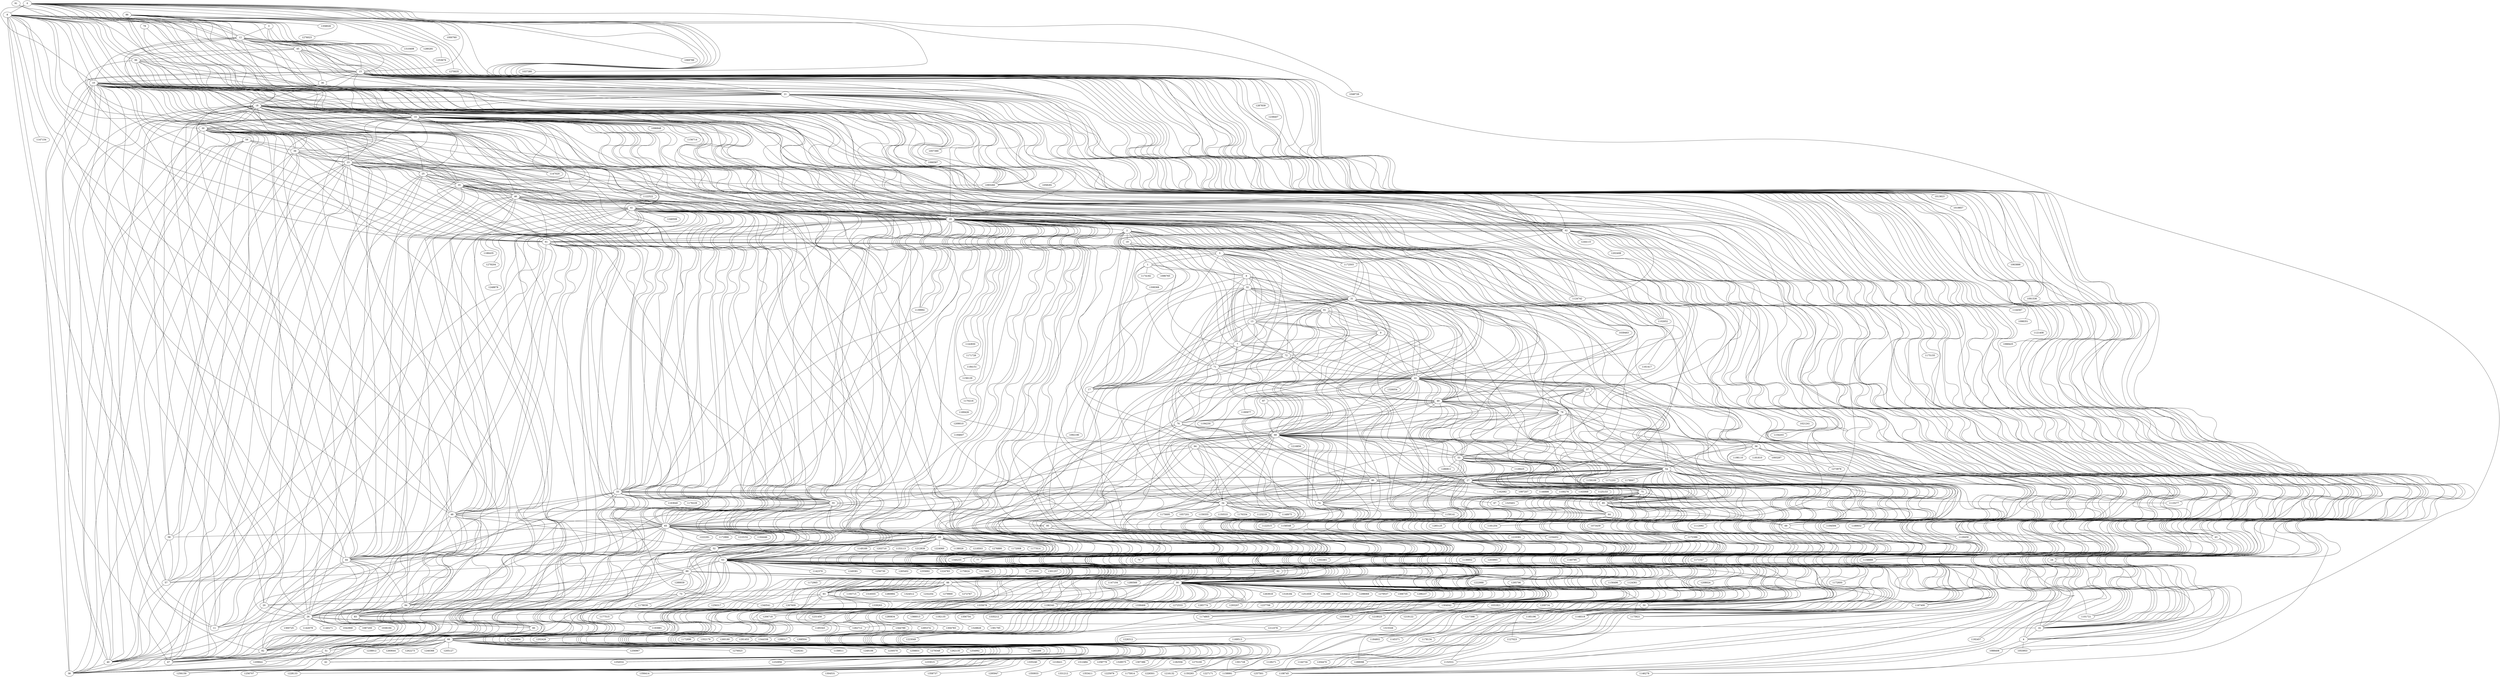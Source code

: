 graph G {
0 -- 1000760 [weight=0.15201926792206927, s=External];
0 [id=43022];
1 [id=59576];
1000760 [id=760, c=1];
0 -- 1069789 [weight=0.15266972606687593, s=External];
2 [id=65282];
3 [id=65334];
1069789 [id=69789, c=3];
0 -- 1124742 [weight=0.1554300442493876, s=External];
4 [id=67928];
5 [id=68858];
1124742 [id=124742, c=3];
0 -- 1057390 [weight=0.158000238041867, s=External];
6 [id=72809];
7 [id=75448];
1057390 [id=57390, c=3];
0 -- 1037380 [weight=0.15810034901207845, s=External];
8 [id=84838];
9 [id=86167];
1037380 [id=37380, c=1];
0 -- 1048726 [weight=0.15977463437551465, s=External];
10 [id=89409];
11 [id=102148];
1048726 [id=48726, c=2];
0 -- 1019857 [weight=0.16540913246246153, s=External];
12 [id=107190];
13 [id=108341];
1019857 [id=19857, c=3];
0 -- 1088408 [weight=0.16606690590644643, s=External];
14 [id=123123];
15 [id=123607];
1088408 [id=88408, c=3];
0 -- 1063888 [weight=0.166819305116543, s=External];
16 [id=123609];
17 [id=124833];
1063888 [id=63888, c=2];
0 -- 8 [weight=0.16934106556493028, s=Hidden];
18 [id=125548];
0 -- 1053953 [weight=0.17086712156335596, s=External];
19 [id=127920];
20 [id=129971];
1053953 [id=53953, c=3];
0 -- 1093260 [weight=0.17276247232943437, s=External];
21 [id=131111];
22 [id=131904];
1093260 [id=93260, c=3];
0 -- 1066587 [weight=0.17304319710046165, s=External];
23 [id=137423];
24 [id=140163];
1066587 [id=66587, c=3];
0 -- 1091536 [weight=0.17691878435991748, s=External];
25 [id=141653];
26 [id=141829];
1091536 [id=91536, c=3];
0 -- 1058281 [weight=0.1910241807645015, s=External];
27 [id=144797];
28 [id=146144];
1058281 [id=58281, c=3];
1 -- 1308368 [weight=0.07562674538804477, s=External];
29 [id=151347];
30 [id=152899];
1308368 [id=308368, c=3];
1 -- 6 [weight=0.08931861445998157, s=Hidden];
31 [id=156372];
1 -- 2 [weight=0.09530083164384187, s=Hidden];
32 [id=158130];
1 -- 1174182 [weight=0.10164974559646191, s=External];
33 [id=159868];
34 [id=160432];
1174182 [id=174182, c=3];
1 -- 1096765 [weight=0.1125017070925699, s=External];
35 [id=162388];
36 [id=163047];
1096765 [id=96765, c=3];
2 -- 72 [weight=0.15211294755979926, s=Hidden];
37 [id=168549];
2 -- 22 [weight=0.15708577291461925, s=Hidden];
38 [id=169274];
2 -- 19 [weight=0.16070621247527822, s=Hidden];
39 [id=169275];
2 -- 71 [weight=0.23186209652377238, s=Hidden];
40 [id=172969];
3 -- 12 [weight=0.14555958033066238, s=Hidden];
41 [id=173776];
4 -- 1053953 [weight=0.1816009951796263, s=External];
42 [id=174400];
4 -- 1088408 [weight=0.18412434865289834, s=External];
43 [id=174852];
5 -- 31 [weight=0.1088441422193775, s=Hidden];
44 [id=180543];
5 -- 22 [weight=0.12402082952518792, s=Hidden];
45 [id=184145];
5 -- 9 [weight=0.12711521595312592, s=Hidden];
46 [id=185378];
5 -- 13 [weight=0.1355702754892817, s=Hidden];
47 [id=185380];
6 -- 32 [weight=0.16200014909209765, s=Hidden];
48 [id=185381];
7 -- 31 [weight=0.10913353482898423, s=Hidden];
49 [id=186695];
7 -- 72 [weight=0.17645211219147078, s=Hidden];
50 [id=187590];
8 -- 82 [weight=0.06340090832845982, s=Hidden];
51 [id=199907];
8 -- 84 [weight=0.06396222759140116, s=Hidden];
52 [id=202884];
8 -- 55 [weight=0.06491841641010884, s=Hidden];
53 [id=204493];
8 -- 47 [weight=0.06743807759311927, s=Hidden];
54 [id=204605];
8 -- 1147154 [weight=0.06768618091691636, s=External];
55 [id=204728];
56 [id=205226];
1147154 [id=147154, c=2];
8 -- 48 [weight=0.0716614147917536, s=Hidden];
57 [id=212580];
8 -- 46 [weight=0.07320560382354506, s=Hidden];
58 [id=212581];
8 -- 18 [weight=0.07372322340990593, s=Hidden];
59 [id=214747];
8 -- 4 [weight=0.07591808040565436, s=Hidden];
60 [id=214879];
8 -- 83 [weight=0.07651153785490244, s=Hidden];
61 [id=215436];
8 -- 3 [weight=0.0786648575053415, s=Hidden];
62 [id=215437];
8 -- 29 [weight=0.08357171046520549, s=Hidden];
63 [id=220367];
8 -- 10 [weight=0.08592638394289771, s=Hidden];
64 [id=220368];
8 -- 14 [weight=0.08907628548577387, s=Hidden];
65 [id=224483];
8 -- 65 [weight=0.09352400964532129, s=Hidden];
66 [id=225449];
8 -- 35 [weight=0.09893688441564993, s=Hidden];
67 [id=226085];
8 -- 96 [weight=0.13079392550341906, s=Hidden];
68 [id=226089];
10 -- 1139992 [weight=0.08867977902604035, s=External];
69 [id=226616];
70 [id=230528];
1139992 [id=139992, c=3];
10 -- 1158889 [weight=0.0970267726484786, s=External];
71 [id=232981];
72 [id=235427];
1158889 [id=158889, c=3];
10 -- 52 [weight=0.09950005717397616, s=Hidden];
73 [id=235839];
10 -- 1129459 [weight=0.10612452373407087, s=External];
74 [id=235982];
75 [id=236250];
1129459 [id=129459, c=3];
10 -- 21 [weight=0.11354411085870161, s=Hidden];
76 [id=238181];
10 -- 16 [weight=0.11375041563927446, s=Hidden];
77 [id=238277];
10 -- 39 [weight=0.11467978978293228, s=Hidden];
78 [id=245876];
10 -- 40 [weight=0.11742159089799639, s=Hidden];
79 [id=247578];
10 -- 63 [weight=0.11863252069789434, s=Hidden];
80 [id=252883];
10 -- 1101721 [weight=0.1213598798939396, s=External];
81 [id=254399];
82 [id=265752];
1101721 [id=101721, c=3];
10 -- 33 [weight=0.12609299744293923, s=Hidden];
83 [id=265754];
10 -- 1124742 [weight=0.12638147815059939, s=External];
84 [id=265755];
10 -- 65 [weight=0.13019216139676426, s=Hidden];
85 [id=267246];
10 -- 47 [weight=0.13435440247473726, s=Hidden];
86 [id=283161];
10 -- 1102652 [weight=0.13608771384603302, s=External];
87 [id=283642];
88 [id=285110];
1102652 [id=102652, c=3];
10 -- 1093260 [weight=0.13621532946413795, s=External];
89 [id=297673];
10 -- 46 [weight=0.1373523697956716, s=Hidden];
90 [id=307305];
10 -- 30 [weight=0.14112509853290517, s=Hidden];
91 [id=314971];
10 -- 38 [weight=0.14794389222259244, s=Hidden];
92 [id=320855];
10 -- 44 [weight=0.15040499731555235, s=Hidden];
93 [id=320858];
10 -- 48 [weight=0.15061746782941773, s=Hidden];
94 [id=320859];
12 -- 1066587 [weight=0.08869107547795997, s=External];
95 [id=343844];
12 -- 1013823 [weight=0.09197875086218885, s=External];
96 [id=350079];
3 -- 0 [weight=0.187146844224363];
1013823 [id=13823, c=1];
4 -- 0 [weight=0.298020341949339];
12 -- 18 [weight=0.09305323664731292, s=Hidden];
10 -- 0 [weight=0.151937553828408];
12 -- 1091536 [weight=0.09398756821511654, s=External];
12 -- 0 [weight=0.217908676707747];
12 -- 1058281 [weight=0.0950068052671789, s=External];
15 -- 0 [weight=0.22087952634264];
12 -- 1057390 [weight=0.1003666697219772, s=External];
16 -- 0 [weight=0.186032705704819];
12 -- 1093260 [weight=0.1086974184396924, s=External];
4 -- 3 [weight=0.181553482459163];
12 -- 45 [weight=0.11484769403256004, s=Hidden];
15 -- 3 [weight=0.104692918217373];
12 -- 21 [weight=0.12340313462520401, s=Hidden];
15 -- 4 [weight=0.19538529975229];
12 -- 43 [weight=0.1249110573503396, s=Hidden];
16 -- 4 [weight=0.203601868223734];
12 -- 24 [weight=0.14625654498271462, s=Hidden];
11 -- 10 [weight=0.116222418534995];
12 -- 4 [weight=0.17654024877086602, s=Hidden];
12 -- 10 [weight=0.121990554543206];
14 -- 1139992 [weight=0.09364068169023147, s=External];
14 -- 10 [weight=0.426910844627047];
14 -- 16 [weight=0.09408954685084028, s=Hidden];
15 -- 10 [weight=0.128559202407701];
14 -- 52 [weight=0.09586256968785008, s=Hidden];
18 -- 10 [weight=0.196984698029755];
14 -- 40 [weight=0.10142581587090607, s=Hidden];
20 -- 10 [weight=0.085121920447896];
14 -- 11 [weight=0.1014648249769063, s=Hidden];
23 -- 10 [weight=0.159437308233576];
14 -- 39 [weight=0.10293029964070767, s=Hidden];
25 -- 10 [weight=0.147588755019645];
14 -- 46 [weight=0.10734980176483283, s=Hidden];
26 -- 10 [weight=0.110753870022453];
14 -- 47 [weight=0.10743833391491467, s=Hidden];
27 -- 10 [weight=0.172430991077579];
14 -- 1156714 [weight=0.10878867663660338, s=External];
29 -- 10 [weight=0.18997946845865];
1156714 [id=156714, c=3];
35 -- 10 [weight=0.454602441490024];
14 -- 1158889 [weight=0.10981431435986747, s=External];
42 -- 10 [weight=0.232735589728876];
14 -- 48 [weight=0.11729991157257066, s=Hidden];
55 -- 10 [weight=0.325586149432802];
14 -- 21 [weight=0.12087887550957464, s=Hidden];
12 -- 8 [weight=0.122021468854439];
14 -- 1129459 [weight=0.12729091116705435, s=External];
14 -- 12 [weight=0.0883407335720859];
14 -- 1146278 [weight=0.1331123331969598, s=External];
15 -- 12 [weight=0.220028129926816];
1146278 [id=146278, c=2];
16 -- 12 [weight=0.224450773555631];
14 -- 38 [weight=0.13497388091258675, s=Hidden];
15 -- 8 [weight=0.205546432939082];
14 -- 1096848 [weight=0.13552531441318752, s=External];
15 -- 14 [weight=0.131821842658469];
1096848 [id=96848, c=3];
16 -- 15 [weight=0.515440530817386];
14 -- 30 [weight=0.13811284854885075, s=Hidden];
21 -- 15 [weight=0.194376148627555];
14 -- 1127023 [weight=0.13984239906126697, s=External];
26 -- 15 [weight=0.0643858766944847];
1127023 [id=127023, c=3];
61 -- 15 [weight=0.0524931569771887];
14 -- 1108745 [weight=0.14358212904587134, s=External];
96 -- 15 [weight=0.150859791898272];
1108745 [id=108745, c=2];
16 -- 8 [weight=0.196888156669092];
14 -- 1148319 [weight=0.14511207878183172, s=External];
21 -- 16 [weight=0.171686910574694];
1148319 [id=148319, c=3];
24 -- 16 [weight=0.158382493550909];
14 -- 65 [weight=0.14773255586431622, s=Hidden];
43 -- 16 [weight=0.162653528783026];
14 -- 1039463 [weight=0.14886992259603346, s=External];
96 -- 16 [weight=0.154381159079345];
1039463 [id=39463, c=3];
21 -- 8 [weight=0.206513977987521];
14 -- 1167400 [weight=0.15157594165710025, s=External];
24 -- 8 [weight=0.118129008065692];
1167400 [id=167400, c=3];
36 -- 8 [weight=0.147452879401141];
14 -- 1124742 [weight=0.16311646430659324, s=External];
43 -- 8 [weight=0.229909264202455];
14 -- 1101721 [weight=0.16531849938304902, s=External];
45 -- 8 [weight=0.232563689559782];
14 -- 1102652 [weight=0.16554419789918515, s=External];
61 -- 8 [weight=0.0525373521183881];
14 -- 1093260 [weight=0.16730362460154, s=External];
62 -- 8 [weight=0.0699176835849302];
14 -- 42 [weight=0.2037440941429323, s=Hidden];
36 -- 21 [weight=0.078337841523382];
15 -- 36 [weight=0.0775270810518159, s=Hidden];
43 -- 21 [weight=0.187602355041021];
15 -- 1144567 [weight=0.07789902813269597, s=External];
45 -- 21 [weight=0.162544942906986];
1144567 [id=144567, c=2];
61 -- 21 [weight=0.131577661815752];
15 -- 29 [weight=0.11908408913504819, s=Hidden];
62 -- 21 [weight=0.173260614973182];
15 -- 18 [weight=0.12107149741124945, s=Hidden];
96 -- 21 [weight=0.144362556068372];
15 -- 1102652 [weight=0.12159645049536376, s=External];
43 -- 24 [weight=0.22243607008037];
15 -- 1146278 [weight=0.12174423598940043, s=External];
45 -- 36 [weight=0.0981670309222367];
15 -- 1019857 [weight=0.1223179768162338, s=External];
45 -- 43 [weight=0.269165892825256];
15 -- 1110277 [weight=0.12571590521045758, s=External];
62 -- 61 [weight=0.343695387842689];
1110277 [id=110277, c=2];
18 -- 11 [weight=0.161591577195364];
15 -- 1098351 [weight=0.12666756893057235, s=External];
20 -- 11 [weight=0.199789359443853];
1098351 [id=98351, c=2];
23 -- 11 [weight=0.126369431814691];
15 -- 1108745 [weight=0.1269072698602323, s=External];
29 -- 14 [weight=0.241921503411943];
15 -- 1091536 [weight=0.12701674589997652, s=External];
18 -- 14 [weight=0.209952657650961];
15 -- 1121408 [weight=0.12785025547431203, s=External];
23 -- 14 [weight=0.157451703062466];
1121408 [id=121408, c=2];
25 -- 14 [weight=0.147405370040432];
15 -- 1093260 [weight=0.1281065634106269, s=External];
26 -- 14 [weight=0.105108732364503];
15 -- 1063888 [weight=0.13321002840819382, s=External];
27 -- 14 [weight=0.224262531064751];
15 -- 1068425 [weight=0.13883174382239763, s=External];
33 -- 14 [weight=0.13045550676297];
1068425 [id=68425, c=2];
35 -- 14 [weight=0.361922665816371];
15 -- 45 [weight=0.15268004272865876, s=Hidden];
44 -- 14 [weight=0.135563525970087];
15 -- 24 [weight=0.15295909054908857, s=Hidden];
55 -- 14 [weight=0.286461042866863];
15 -- 43 [weight=0.15629723760608327, s=Hidden];
63 -- 14 [weight=0.136275872347022];
16 -- 45 [weight=0.15483176979375787, s=Hidden];
29 -- 18 [weight=0.166236817397412];
17 -- 9 [weight=0.0717263151457863, s=Hidden];
20 -- 18 [weight=0.127615193830133];
17 -- 71 [weight=0.07385518698841632, s=Hidden];
23 -- 18 [weight=0.468529619038688];
17 -- 1092190 [weight=0.08532120468826868, s=External];
30 -- 18 [weight=0.352215710003522];
1092190 [id=92190, c=3];
33 -- 18 [weight=0.163672077443341];
17 -- 6 [weight=0.10637006980155915, s=Hidden];
39 -- 18 [weight=0.273872251579466];
17 -- 32 [weight=0.11268298535282216, s=Hidden];
35 -- 23 [weight=0.152326098370882];
17 -- 13 [weight=0.11355874176474318, s=Hidden];
30 -- 23 [weight=0.551468193113605];
17 -- 2 [weight=0.13440474675974723, s=Hidden];
33 -- 23 [weight=0.149935779825966];
18 -- 57 [weight=0.12865581498589718, s=Hidden];
39 -- 23 [weight=0.431251726889821];
18 -- 1124742 [weight=0.12969703524861206, s=External];
40 -- 23 [weight=0.404076365931848];
18 -- 1132531 [weight=0.13133451795157705, s=External];
51 -- 23 [weight=0.083529871166964];
1132531 [id=132531, c=2];
26 -- 25 [weight=0.173469474168546];
18 -- 1161417 [weight=0.13161552556666442, s=External];
27 -- 25 [weight=0.094980040941301];
1161417 [id=161417, c=2];
29 -- 27 [weight=0.286285544360793];
18 -- 1102652 [weight=0.13393519198320747, s=External];
63 -- 27 [weight=0.250589652006338];
18 -- 25 [weight=0.13437833858866902, s=Hidden];
90 -- 27 [weight=0.155298452402639];
18 -- 1021241 [weight=0.1354909591903971, s=External];
29 -- 22 [weight=0.104533649701953];
1021241 [id=21241, c=3];
31 -- 29 [weight=0.0693416633767336];
18 -- 1154203 [weight=0.13866154908330194, s=External];
53 -- 29 [weight=0.0996047262998247];
1154203 [id=154203, c=2];
63 -- 29 [weight=0.192447624779951];
18 -- 1110277 [weight=0.1394667209531757, s=External];
90 -- 29 [weight=0.167414304271552];
18 -- 1122522 [weight=0.14009705828513144, s=External];
42 -- 35 [weight=0.317563071781916];
1122522 [id=122522, c=3];
44 -- 35 [weight=0.175324066678605];
18 -- 1093260 [weight=0.14346015816190147, s=External];
47 -- 35 [weight=0.160957985468298];
18 -- 1147020 [weight=0.14671554898167924, s=External];
48 -- 35 [weight=0.186672256034455];
1147020 [id=147020, c=3];
55 -- 35 [weight=0.438450646068986];
18 -- 1108745 [weight=0.14687648678488463, s=External];
55 -- 42 [weight=0.5197733071199];
18 -- 27 [weight=0.14727207472948922, s=Hidden];
55 -- 48 [weight=0.159582455296959];
18 -- 35 [weight=0.15427005904202645, s=Hidden];
55 -- 44 [weight=0.14809637048499];
18 -- 38 [weight=0.2510933779215832, s=Hidden];
5 -- 1 [weight=0.100057553063477];
18 -- 40 [weight=0.2649717404756646, s=Hidden];
7 -- 1 [weight=0.0997709522992259];
20 -- 26 [weight=0.13137524687621088, s=Hidden];
17 -- 1 [weight=0.0710301133431282];
20 -- 25 [weight=0.13402369194058095, s=Hidden];
5 -- 2 [weight=0.495122691828608];
21 -- 1192457 [weight=0.08644188957918487, s=External];
6 -- 5 [weight=0.171656344947305];
1192457 [id=192457, c=3];
7 -- 5 [weight=0.666012994484145];
21 -- 3 [weight=0.08766668109813129, s=Hidden];
17 -- 5 [weight=0.139273900202672];
21 -- 1175155 [weight=0.08836257652704542, s=External];
19 -- 5 [weight=0.176964996826928];
1175155 [id=175155, c=3];
32 -- 5 [weight=0.467946017525094];
21 -- 1093260 [weight=0.09149186949536248, s=External];
71 -- 5 [weight=0.355392452001563];
21 -- 18 [weight=0.09578409805310034, s=Hidden];
72 -- 5 [weight=0.186684714950588];
21 -- 4 [weight=0.09623145488522622, s=Hidden];
7 -- 2 [weight=0.423555035327671];
21 -- 1124742 [weight=0.09900225004444255, s=External];
7 -- 6 [weight=0.198607388659984];
21 -- 27 [weight=0.10033659236461447, s=Hidden];
9 -- 7 [weight=0.144041744373381];
21 -- 1101721 [weight=0.10145886381166819, s=External];
13 -- 7 [weight=0.140668993154384];
21 -- 1175621 [weight=0.1028738379638688, s=External];
17 -- 7 [weight=0.11649730744003];
1175621 [id=175621, c=3];
19 -- 7 [weight=0.178664607885012];
21 -- 1167400 [weight=0.10688886750687064, s=External];
22 -- 7 [weight=0.132825558615281];
21 -- 24 [weight=0.11776419386258612, s=Hidden];
32 -- 7 [weight=0.495333787095041];
21 -- 29 [weight=0.1454857292873494, s=Hidden];
71 -- 7 [weight=0.367066057065613];
21 -- 0 [weight=0.14941708893556158, s=Hidden];
19 -- 17 [weight=0.136037157479517];
22 -- 87 [weight=0.05638971248542111, s=Hidden];
6 -- 2 [weight=0.200273822857684];
22 -- 92 [weight=0.05778796866545691, s=Hidden];
13 -- 2 [weight=0.144865957698659];
22 -- 17 [weight=0.058914815099047085, s=Hidden];
32 -- 2 [weight=0.333634749014017];
22 -- 80 [weight=0.062256197502329094, s=Hidden];
9 -- 6 [weight=0.442078744390779];
22 -- 1180977 [weight=0.06535011500276905, s=External];
13 -- 6 [weight=0.188307340078431];
1180977 [id=180977, c=2];
19 -- 6 [weight=0.158835369706949];
22 -- 75 [weight=0.06561350820834976, s=Hidden];
13 -- 9 [weight=0.209146621962087];
22 -- 1194230 [weight=0.06989716114609312, s=External];
71 -- 32 [weight=0.41130584854744];
1194230 [id=194230, c=3];
72 -- 32 [weight=0.22003460675749];
22 -- 1233848 [weight=0.07547562958807885, s=External];
32 -- 22 [weight=0.126302675311512];
1233848 [id=233848, c=13];
32 -- 31 [weight=0.13120863302085];
22 -- 1288098 [weight=0.08292968190452331, s=External];
71 -- 22 [weight=0.130396878765944];
1288098 [id=288098, c=13];
71 -- 31 [weight=0.183881316993222];
22 -- 85 [weight=0.0845962331622873, s=Hidden];
72 -- 71 [weight=0.298806163996998];
22 -- 1304042 [weight=0.08672626814298852, s=External];
76 -- 71 [weight=0.105281225965939];
1304042 [id=304042, c=13];
77 -- 71 [weight=0.0941888034492441];
22 -- 9 [weight=0.09000248113413122, s=Hidden];
34 -- 22 [weight=0.115342403043546];
22 -- 1326054 [weight=0.09177089272586003, s=External];
64 -- 22 [weight=0.0754348426394658];
1326054 [id=326054, c=13];
31 -- 22 [weight=0.353062059839798];
22 -- 81 [weight=0.0922654520852711, s=Hidden];
53 -- 22 [weight=0.140586262564069];
22 -- 77 [weight=0.0947306799925243, s=Hidden];
54 -- 22 [weight=0.098790677991666];
22 -- 72 [weight=0.09484468739916027, s=Hidden];
67 -- 22 [weight=0.0555094482519522];
22 -- 49 [weight=0.09508149171545424, s=Hidden];
68 -- 22 [weight=0.165042805427474];
22 -- 1280811 [weight=0.09522629583596465, s=External];
74 -- 22 [weight=0.0521572063749487];
1280811 [id=280811, c=13];
76 -- 22 [weight=0.119273389213359];
22 -- 1196340 [weight=0.09589143039692263, s=External];
78 -- 22 [weight=0.145203028771529];
1196340 [id=196340, c=2];
91 -- 22 [weight=0.0690050265946406];
22 -- 69 [weight=0.10283419410284686, s=Hidden];
49 -- 34 [weight=0.125673321039722];
22 -- 1148319 [weight=0.1037463319078884, s=External];
54 -- 34 [weight=0.103384708650551];
22 -- 1158991 [weight=0.10506070887697895, s=External];
68 -- 34 [weight=0.148886550584769];
1158991 [id=158991, c=13];
78 -- 34 [weight=0.0762616738263268];
22 -- 37 [weight=0.10873735018077138, s=Hidden];
54 -- 49 [weight=0.0965236236345332];
22 -- 6 [weight=0.10945008512061451, s=Hidden];
68 -- 49 [weight=0.206066324457382];
22 -- 50 [weight=0.11236668920319817, s=Hidden];
75 -- 49 [weight=0.0847285930638344];
22 -- 13 [weight=0.12273584495769153, s=Hidden];
79 -- 49 [weight=0.0647206275545962];
23 -- 16 [weight=0.08378322761801296, s=Hidden];
81 -- 49 [weight=0.14927388676521];
23 -- 47 [weight=0.089193477873747, s=Hidden];
64 -- 54 [weight=0.0608014131336072];
23 -- 1122522 [weight=0.08935180662887357, s=External];
68 -- 54 [weight=0.0991724753781199];
23 -- 1093260 [weight=0.0900527046727877, s=External];
74 -- 54 [weight=0.0710726292872118];
23 -- 46 [weight=0.09061234308795564, s=Hidden];
75 -- 54 [weight=0.126164705359771];
23 -- 1147020 [weight=0.0924864154899137, s=External];
68 -- 64 [weight=0.0687371527351757];
23 -- 26 [weight=0.09319542058037814, s=Hidden];
68 -- 31 [weight=0.115834032184938];
23 -- 48 [weight=0.09490105621585228, s=Hidden];
68 -- 56 [weight=0.0381493338506262];
23 -- 44 [weight=0.09818239410981411, s=Hidden];
68 -- 67 [weight=0.0645070690800412];
23 -- 55 [weight=0.09990684801254834, s=Hidden];
69 -- 68 [weight=0.1254086212201];
23 -- 27 [weight=0.10265510309738814, s=Hidden];
75 -- 68 [weight=0.111225604139478];
23 -- 25 [weight=0.10626994949614295, s=Hidden];
76 -- 68 [weight=0.115780640943251];
23 -- 29 [weight=0.10747515487811661, s=Hidden];
78 -- 68 [weight=0.131044549576753];
23 -- 57 [weight=0.1405580836164454, s=Hidden];
80 -- 68 [weight=0.0654380473310325];
23 -- 58 [weight=0.15348096203980532, s=Hidden];
81 -- 68 [weight=0.105023394613774];
23 -- 59 [weight=0.15855529537525673, s=Hidden];
86 -- 68 [weight=0.0419535192609649];
23 -- 38 [weight=0.30257369686812846, s=Hidden];
78 -- 31 [weight=0.142120115474313];
24 -- 0 [weight=0.12218519998714922, s=Hidden];
78 -- 37 [weight=0.236376858715069];
25 -- 38 [weight=0.09564941173496556, s=Hidden];
78 -- 53 [weight=0.0778408350522547];
25 -- 29 [weight=0.09807555493056769, s=Hidden];
78 -- 50 [weight=0.444225847747861];
25 -- 11 [weight=0.10619638713236253, s=Hidden];
78 -- 69 [weight=0.387353116547577];
25 -- 30 [weight=0.11094301182939546, s=Hidden];
85 -- 78 [weight=0.143171983296009];
25 -- 35 [weight=0.12207661242122134, s=Hidden];
67 -- 64 [weight=0.070402684439507];
25 -- 33 [weight=0.13113461477819316, s=Hidden];
74 -- 64 [weight=0.070261723675265];
26 -- 29 [weight=0.06475544804861663, s=Hidden];
50 -- 31 [weight=0.120246724197251];
26 -- 1042968 [weight=0.06501965776164932, s=External];
53 -- 31 [weight=0.0958228724201362];
1042968 [id=42968, c=1];
69 -- 31 [weight=0.127274612293321];
26 -- 1087200 [weight=0.06509049562637219, s=External];
76 -- 31 [weight=0.132970551435799];
1087200 [id=87200, c=2];
77 -- 31 [weight=0.119955992773579];
26 -- 16 [weight=0.0657554004996937, s=Hidden];
90 -- 31 [weight=0.0736544031765862];
26 -- 1038194 [weight=0.06608022594408391, s=External];
91 -- 31 [weight=0.0771775952837853];
1038194 [id=38194, c=2];
77 -- 76 [weight=0.562851198349678];
26 -- 1300725 [weight=0.06671150489710241, s=External];
63 -- 53 [weight=0.0896733782305735];
1300725 [id=300725, c=0];
90 -- 53 [weight=0.10355529351353];
26 -- 1142079 [weight=0.07012268531920611, s=External];
92 -- 53 [weight=0.165323705184504];
1142079 [id=142079, c=3];
93 -- 53 [weight=0.165423270614265];
26 -- 27 [weight=0.07308953901248422, s=Hidden];
94 -- 53 [weight=0.171811671965964];
26 -- 30 [weight=0.07587424315169312, s=Hidden];
90 -- 63 [weight=0.186305057764374];
26 -- 48 [weight=0.0760054149461945, s=Hidden];
93 -- 63 [weight=0.0535023767713202];
26 -- 11 [weight=0.07786881515351075, s=Hidden];
95 -- 63 [weight=0.104837607275525];
26 -- 33 [weight=0.08081305724162655, s=Hidden];
92 -- 90 [weight=0.100305684332462];
26 -- 35 [weight=0.0833577288134705, s=Hidden];
95 -- 90 [weight=0.380598886199719];
26 -- 1140271 [weight=0.08364762486687444, s=External];
50 -- 37 [weight=0.22040679391886];
1140271 [id=140271, c=2];
69 -- 50 [weight=0.407498767225079];
26 -- 60 [weight=0.09479930530720905, s=Hidden];
85 -- 50 [weight=0.103155670339857];
26 -- 18 [weight=0.09732853732644166, s=Hidden];
69 -- 37 [weight=0.228273935761629];
27 -- 55 [weight=0.09779074765412658, s=Hidden];
85 -- 37 [weight=0.0680069240669386];
27 -- 1129459 [weight=0.10549152295848173, s=External];
80 -- 75 [weight=0.11165947277287];
27 -- 1139952 [weight=0.1063926460221103, s=External];
86 -- 75 [weight=0.043622249789199];
1139952 [id=139952, c=3];
81 -- 80 [weight=0.0776892553784186];
27 -- 33 [weight=0.10660510637286527, s=Hidden];
86 -- 56 [weight=0.123960450949555];
27 -- 65 [weight=0.1069545718764609, s=Hidden];
86 -- 70 [weight=0.0675947915398571];
27 -- 1156496 [weight=0.10880022988871023, s=External];
87 -- 80 [weight=0.0766002440498128];
1156496 [id=156496, c=2];
33 -- 30 [weight=0.164032248341862];
27 -- 35 [weight=0.13691912910664927, s=Hidden];
51 -- 33 [weight=0.195044058619645];
27 -- 1217398 [weight=0.15093512588563213, s=External];
60 -- 33 [weight=0.0856535354850145];
1217398 [id=217398, c=2];
46 -- 44 [weight=0.594537323796306];
27 -- 1145371 [weight=0.16167922821850847, s=External];
47 -- 44 [weight=0.568340985554058];
1145371 [id=145371, c=16];
48 -- 44 [weight=0.554429771390577];
27 -- 1128271 [weight=0.1730661133015195, s=External];
65 -- 44 [weight=0.235916960649639];
1128271 [id=128271, c=2];
44 -- 41 [weight=0.078901723225671];
27 -- 1206718 [weight=0.1735833065925136, s=External];
52 -- 44 [weight=0.117142514041409];
1206718 [id=206718, c=0];
38 -- 30 [weight=0.391172142432294];
27 -- 1216132 [weight=0.17421769225899705, s=External];
39 -- 30 [weight=0.567253330434615];
1216132 [id=216132, c=2];
40 -- 30 [weight=0.537450710436915];
27 -- 1073439 [weight=0.17612571027347093, s=External];
51 -- 30 [weight=0.0814223070215007];
1073439 [id=73439, c=2];
39 -- 38 [weight=0.468477492910419];
27 -- 1172386 [weight=0.17644433160990702, s=External];
40 -- 39 [weight=0.745360015312023];
1172386 [id=172386, c=2];
58 -- 39 [weight=0.252998733919491];
27 -- 1132531 [weight=0.17696576234765357, s=External];
59 -- 39 [weight=0.257526605008331];
27 -- 1203993 [weight=0.17721236694854367, s=External];
47 -- 46 [weight=0.717289963957397];
1203993 [id=203993, c=2];
48 -- 47 [weight=0.748636906224192];
27 -- 1108745 [weight=0.17820724378986405, s=External];
65 -- 47 [weight=0.204227934878134];
27 -- 1189932 [weight=0.1785797650497726, s=External];
82 -- 47 [weight=0.177823455758263];
1189932 [id=189932, c=3];
84 -- 47 [weight=0.181751730408881];
27 -- 1148319 [weight=0.17898001479568684, s=External];
48 -- 46 [weight=0.736139788857603];
27 -- 1124361 [weight=0.17902802231810308, s=External];
52 -- 48 [weight=0.138021212872411];
1124361 [id=124361, c=2];
46 -- 41 [weight=0.105256737086926];
27 -- 1162082 [weight=0.17978254884463138, s=External];
52 -- 46 [weight=0.128902451271296];
1162082 [id=162082, c=2];
65 -- 46 [weight=0.210144615684675];
27 -- 1097207 [weight=0.18060593824673146, s=External];
84 -- 46 [weight=0.16591440440856];
1097207 [id=97207, c=2];
65 -- 41 [weight=0.118409730387857];
27 -- 1146886 [weight=0.18097553668125851, s=External];
89 -- 41 [weight=0.112218078108306];
1146886 [id=146886, c=2];
66 -- 41 [weight=0.0570727479227707];
27 -- 1127023 [weight=0.18119294007299352, s=External];
65 -- 28 [weight=0.0472887730844115];
27 -- 1109276 [weight=0.1819869955608935, s=External];
66 -- 65 [weight=0.0872683010408898];
1109276 [id=109276, c=2];
82 -- 65 [weight=0.22636611094383];
27 -- 1185343 [weight=0.18501472069209238, s=External];
83 -- 65 [weight=0.231815905221055];
1185343 [id=185343, c=0];
84 -- 65 [weight=0.225726323013594];
27 -- 1163068 [weight=0.18740422282324495, s=External];
89 -- 65 [weight=0.0983124993436626];
1163068 [id=163068, c=0];
84 -- 82 [weight=0.728256294413306];
27 -- 1125153 [weight=0.1877013669114189, s=External];
84 -- 83 [weight=0.846018393358746];
1125153 [id=125153, c=0];
83 -- 82 [weight=0.725459703864731];
27 -- 1196340 [weight=0.19204788906781764, s=External];
88 -- 28 [weight=0.0555340428905929];
27 -- 1175914 [weight=0.19392260195242583, s=External];
89 -- 28 [weight=0.0849911558802803];
1175914 [id=175914, c=16];
66 -- 28 [weight=0.111180326220638];
27 -- 1122515 [weight=0.19977448468598608, s=External];
73 -- 66 [weight=0.0422876556722747];
1122515 [id=122515, c=2];
88 -- 66 [weight=0.0668354014385671];
28 -- 29 [weight=0.04820453715103669, s=Hidden];
89 -- 66 [weight=0.108455077599483];
28 -- 57 [weight=0.04895118049540967, s=Hidden];
89 -- 73 [weight=0.0630894539903461];
28 -- 1149169 [weight=0.04911971192466003, s=External];
89 -- 88 [weight=0.0666560430485243];
1149169 [id=149169, c=2];
40 -- 38 [weight=0.506434939159076];
28 -- 1203710 [weight=0.049333867259867756, s=External];
57 -- 40 [weight=0.2342366513397];
1203710 [id=203710, c=0];
58 -- 40 [weight=0.267912972516834];
28 -- 1153113 [weight=0.05024521337787214, s=External];
59 -- 40 [weight=0.278164716772508];
1153113 [id=153113, c=3];
60 -- 51 [weight=0.113111841228075];
28 -- 1212839 [weight=0.05033485197898477, s=External];
59 -- 38 [weight=0.219460563613198];
1212839 [id=212839, c=2];
59 -- 57 [weight=0.722764139508433];
28 -- 1224060 [weight=0.050715866024726414, s=External];
59 -- 58 [weight=0.898987740666407];
1224060 [id=224060, c=2];
58 -- 57 [weight=0.752130974058815];
28 -- 1138026 [weight=0.05248500572984183, s=External];
93 -- 92 [weight=0.747054480722374];
1138026 [id=138026, c=0];
94 -- 93 [weight=0.883456105494155];
28 -- 1254532 [weight=0.053842384320532, s=External];
95 -- 93 [weight=0.113341481508422];
1254532 [id=254532, c=0];
95 -- 92 [weight=0.111565947720368];
28 -- 52 [weight=0.05411667526275558, s=Hidden];
94 -- 92 [weight=0.741083068464295];
28 -- 1218503 [weight=0.054129164794244844, s=External];
88 -- 73 [weight=0.0513965179524376];
1218503 [id=218503, c=2];
87 -- 70 [weight=0.114118322042629];
28 -- 63 [weight=0.055213957387003, s=Hidden];
28 -- 1276880 [weight=0.05567034689940589, s=External];
1276880 [id=276880, c=2];
28 -- 38 [weight=0.056312576331743795, s=Hidden];
28 -- 1172008 [weight=0.06208526793048126, s=External];
1172008 [id=172008, c=0];
28 -- 1177014 [weight=0.07218648422803663, s=External];
1177014 [id=177014, c=3];
29 -- 96 [weight=0.0695584244025305, s=Hidden];
29 -- 47 [weight=0.07122427027420809, s=Hidden];
29 -- 46 [weight=0.07250970456186606, s=Hidden];
29 -- 57 [weight=0.07346120870568076, s=Hidden];
29 -- 48 [weight=0.07703963035623991, s=Hidden];
29 -- 1142830 [weight=0.08398434110751568, s=External];
1142830 [id=142830, c=3];
29 -- 16 [weight=0.08452096391507875, s=Hidden];
29 -- 1171726 [weight=0.08615468303028473, s=External];
1171726 [id=171726, c=3];
29 -- 42 [weight=0.0864316536825707, s=Hidden];
29 -- 1139992 [weight=0.08643843353178086, s=External];
29 -- 95 [weight=0.08724111588921461, s=Hidden];
29 -- 1172503 [weight=0.08966424507390015, s=External];
1172503 [id=172503, c=3];
29 -- 40 [weight=0.09041946493176163, s=Hidden];
29 -- 39 [weight=0.09051364819562731, s=Hidden];
29 -- 54 [weight=0.09121290810744309, s=Hidden];
29 -- 62 [weight=0.09330999926121684, s=Hidden];
29 -- 1228133 [weight=0.09729158201607305, s=External];
1228133 [id=228133, c=0];
29 -- 2 [weight=0.09967074457952069, s=Hidden];
29 -- 44 [weight=0.09981711567478782, s=Hidden];
29 -- 1184151 [weight=0.10286089569109674, s=External];
1184151 [id=184151, c=3];
29 -- 30 [weight=0.10450437709702319, s=Hidden];
29 -- 33 [weight=0.1091340074759011, s=Hidden];
29 -- 52 [weight=0.11262782078045179, s=Hidden];
29 -- 65 [weight=0.11978170634466265, s=Hidden];
29 -- 55 [weight=0.1202314661740848, s=Hidden];
29 -- 38 [weight=0.12328012121178723, s=Hidden];
29 -- 1223049 [weight=0.13299177780192203, s=External];
1223049 [id=223049, c=0];
29 -- 1175621 [weight=0.13717231791852535, s=External];
29 -- 35 [weight=0.15303415965045672, s=Hidden];
29 -- 1122515 [weight=0.16656640014920332, s=External];
29 -- 1156129 [weight=0.16836373217710074, s=External];
1156129 [id=156129, c=3];
29 -- 1257501 [weight=0.16900323478722043, s=External];
1257501 [id=257501, c=3];
29 -- 1206718 [weight=0.16946693340164032, s=External];
29 -- 1170216 [weight=0.17006357478202241, s=External];
1170216 [id=170216, c=3];
29 -- 1167400 [weight=0.17036262086248175, s=External];
29 -- 1196340 [weight=0.1716101392660999, s=External];
29 -- 1127023 [weight=0.17161828919483157, s=External];
29 -- 1039463 [weight=0.17236572553346527, s=External];
29 -- 1108745 [weight=0.1731405537380739, s=External];
29 -- 1124742 [weight=0.17391702142963625, s=External];
29 -- 1169426 [weight=0.17397073803773822, s=External];
1169426 [id=169426, c=0];
29 -- 1102652 [weight=0.1746510158971478, s=External];
29 -- 1202426 [weight=0.17508868169604394, s=External];
1202426 [id=202426, c=0];
29 -- 1209010 [weight=0.17620888639465548, s=External];
1209010 [id=209010, c=3];
29 -- 1194607 [weight=0.17949527460519824, s=External];
1194607 [id=194607, c=2];
29 -- 1148319 [weight=0.18527435875230358, s=External];
29 -- 1175914 [weight=0.1885909977518683, s=External];
29 -- 1132531 [weight=0.19306761223850405, s=External];
30 -- 47 [weight=0.09052742076846909, s=Hidden];
30 -- 27 [weight=0.09444156491022453, s=Hidden];
30 -- 48 [weight=0.09931204812534535, s=Hidden];
30 -- 55 [weight=0.1019908408581285, s=Hidden];
30 -- 46 [weight=0.10410143063491809, s=Hidden];
30 -- 11 [weight=0.10428672976733462, s=Hidden];
30 -- 44 [weight=0.11071179496151763, s=Hidden];
30 -- 35 [weight=0.14921991532002157, s=Hidden];
30 -- 57 [weight=0.1843911812953666, s=Hidden];
30 -- 59 [weight=0.1949798884173625, s=Hidden];
30 -- 58 [weight=0.19506770644996674, s=Hidden];
31 -- 6 [weight=0.07069439921094883, s=Hidden];
31 -- 34 [weight=0.07160163294656727, s=Hidden];
31 -- 13 [weight=0.0736003229834796, s=Hidden];
31 -- 49 [weight=0.07992155958804395, s=Hidden];
31 -- 1304042 [weight=0.08464451330040824, s=External];
31 -- 81 [weight=0.09474735827145622, s=Hidden];
31 -- 37 [weight=0.09570098706685347, s=Hidden];
31 -- 2 [weight=0.10344516834353577, s=Hidden];
31 -- 72 [weight=0.11136747891700999, s=Hidden];
32 -- 9 [weight=0.13003564904694812, s=Hidden];
32 -- 13 [weight=0.13462478678381376, s=Hidden];
33 -- 1110277 [weight=0.08587016158208109, s=External];
33 -- 55 [weight=0.08594233511419024, s=Hidden];
33 -- 1163640 [weight=0.08644887761592557, s=External];
1163640 [id=163640, c=2];
33 -- 1167400 [weight=0.08688198987231655, s=External];
33 -- 1175621 [weight=0.08823460533845429, s=External];
33 -- 46 [weight=0.09133250014734882, s=Hidden];
33 -- 1176229 [weight=0.09269506255144182, s=External];
1176229 [id=176229, c=2];
33 -- 44 [weight=0.10066916247075704, s=Hidden];
33 -- 48 [weight=0.10367546101539808, s=Hidden];
33 -- 52 [weight=0.10854714206299834, s=Hidden];
33 -- 11 [weight=0.10997228903825866, s=Hidden];
33 -- 35 [weight=0.12825201720414955, s=Hidden];
33 -- 39 [weight=0.13365520520380064, s=Hidden];
33 -- 40 [weight=0.13491851500853258, s=Hidden];
33 -- 38 [weight=0.1468823903046438, s=Hidden];
34 -- 2 [weight=0.07631516791955491, s=Hidden];
34 -- 1159355 [weight=0.07679060864174508, s=External];
1159355 [id=159355, c=2];
34 -- 7 [weight=0.07836860441921754, s=Hidden];
34 -- 1150533 [weight=0.07850440405454052, s=External];
1150533 [id=150533, c=2];
34 -- 50 [weight=0.07863940569447127, s=Hidden];
34 -- 32 [weight=0.07879337115901283, s=Hidden];
34 -- 1176334 [weight=0.07950271078542966, s=External];
1176334 [id=176334, c=2];
34 -- 1123219 [weight=0.07961053168600123, s=External];
1123219 [id=123219, c=2];
34 -- 1150293 [weight=0.08477599344514536, s=External];
1150293 [id=150293, c=2];
34 -- 1057201 [weight=0.08526326833013481, s=External];
1057201 [id=57201, c=2];
34 -- 1175695 [weight=0.09741624082342118, s=External];
1175695 [id=175695, c=2];
34 -- 1159141 [weight=0.10265829814185853, s=External];
1159141 [id=159141, c=2];
34 -- 1148975 [weight=0.10547082501283529, s=External];
1148975 [id=148975, c=2];
35 -- 46 [weight=0.15810663016933907, s=Hidden];
35 -- 38 [weight=0.15820200031211015, s=Hidden];
36 -- 35 [weight=0.08188986364404632, s=Hidden];
37 -- 49 [weight=0.07224018061690311, s=Hidden];
37 -- 76 [weight=0.08282645853450069, s=Hidden];
37 -- 68 [weight=0.11409635300972669, s=Hidden];
41 -- 1186435 [weight=0.05789919510911839, s=External];
1186435 [id=186435, c=16];
41 -- 1209641 [weight=0.06213336939479863, s=External];
1209641 [id=209641, c=0];
41 -- 83 [weight=0.06662935703780715, s=Hidden];
41 -- 1340541 [weight=0.06690678212681017, s=External];
1340541 [id=340541, c=9];
41 -- 29 [weight=0.06736725605283521, s=Hidden];
41 -- 42 [weight=0.06759569615151687, s=Hidden];
41 -- 1279204 [weight=0.06793239537243213, s=External];
1279204 [id=279204, c=2];
41 -- 90 [weight=0.06817720929164904, s=Hidden];
41 -- 84 [weight=0.06902352926506, s=Hidden];
41 -- 1232956 [weight=0.06978162920027278, s=External];
1232956 [id=232956, c=2];
41 -- 1248878 [weight=0.07022164020326015, s=External];
1248878 [id=248878, c=0];
41 -- 55 [weight=0.07056163233178188, s=Hidden];
41 -- 93 [weight=0.07284898372918881, s=Hidden];
41 -- 82 [weight=0.0744037835809642, s=Hidden];
41 -- 94 [weight=0.07558916222519609, s=Hidden];
41 -- 96 [weight=0.07584152202741305, s=Hidden];
41 -- 1256159 [weight=0.07800030226666363, s=External];
1256159 [id=256159, c=0];
41 -- 63 [weight=0.0783208996540505, s=Hidden];
41 -- 1246508 [weight=0.07972226419882787, s=External];
1246508 [id=246508, c=16];
41 -- 48 [weight=0.08358684516807607, s=Hidden];
41 -- 1267609 [weight=0.08794203442709261, s=External];
1267609 [id=267609, c=0];
41 -- 47 [weight=0.09231905379225414, s=Hidden];
41 -- 92 [weight=0.09975217761400469, s=Hidden];
41 -- 52 [weight=0.10105921399799857, s=Hidden];
44 -- 39 [weight=0.07981712981226463, s=Hidden];
44 -- 40 [weight=0.08105462690512669, s=Hidden];
44 -- 18 [weight=0.10131476994980382, s=Hidden];
44 -- 38 [weight=0.1149203551029881, s=Hidden];
44 -- 83 [weight=0.12235025683851383, s=Hidden];
44 -- 82 [weight=0.13149790836514977, s=Hidden];
44 -- 84 [weight=0.137067607956303, s=Hidden];
45 -- 24 [weight=0.10480104080283421, s=Hidden];
45 -- 96 [weight=0.10494308953935196, s=Hidden];
46 -- 42 [weight=0.1080805699890407, s=Hidden];
46 -- 38 [weight=0.11519611099148626, s=Hidden];
46 -- 55 [weight=0.14853672867190654, s=Hidden];
46 -- 82 [weight=0.154076569416934, s=Hidden];
46 -- 83 [weight=0.1664317974073709, s=Hidden];
47 -- 83 [weight=0.16251792304015147, s=Hidden];
48 -- 82 [weight=0.1734403659739649, s=Hidden];
48 -- 65 [weight=0.19680525904845939, s=Hidden];
48 -- 83 [weight=0.2003324858454809, s=Hidden];
48 -- 84 [weight=0.20072701482907884, s=Hidden];
49 -- 72 [weight=0.06681442142918628, s=Hidden];
49 -- 1148319 [weight=0.06730301505222121, s=External];
49 -- 1148975 [weight=0.06736847771338583, s=External];
49 -- 1158548 [weight=0.06805317374445338, s=External];
1158548 [id=158548, c=2];
49 -- 1159141 [weight=0.07362531067572993, s=External];
49 -- 2 [weight=0.07513150455518036, s=Hidden];
49 -- 7 [weight=0.07548114436919748, s=Hidden];
49 -- 53 [weight=0.07665175932098968, s=Hidden];
49 -- 50 [weight=0.07724207809287431, s=Hidden];
49 -- 5 [weight=0.08578391600541543, s=Hidden];
49 -- 71 [weight=0.08847254514615611, s=Hidden];
49 -- 78 [weight=0.09444584484348911, s=Hidden];
49 -- 69 [weight=0.09763131584027736, s=Hidden];
49 -- 32 [weight=0.1016821280459771, s=Hidden];
49 -- 13 [weight=0.11967111035762758, s=Hidden];
51 -- 42 [weight=0.0861677838773729, s=Hidden];
51 -- 38 [weight=0.08962048590319081, s=Hidden];
51 -- 35 [weight=0.09032640117559698, s=Hidden];
51 -- 52 [weight=0.1003555004268061, s=Hidden];
51 -- 39 [weight=0.10112365830359626, s=Hidden];
51 -- 40 [weight=0.11041272615483479, s=Hidden];
52 -- 65 [weight=0.12174869372722641, s=Hidden];
52 -- 63 [weight=0.12701880360962825, s=Hidden];
52 -- 55 [weight=0.12880481774619257, s=Hidden];
53 -- 1233848 [weight=0.078667105036888, s=External];
53 -- 1280811 [weight=0.07960384290860853, s=External];
53 -- 14 [weight=0.07965769018142896, s=Hidden];
53 -- 69 [weight=0.08041652486184524, s=Hidden];
53 -- 27 [weight=0.08208937555495151, s=Hidden];
53 -- 54 [weight=0.0835188953007545, s=Hidden];
53 -- 1158991 [weight=0.0857332202017494, s=External];
53 -- 68 [weight=0.08848162404165895, s=Hidden];
53 -- 1128425 [weight=0.09189714588751714, s=External];
1128425 [id=128425, c=13];
53 -- 85 [weight=0.09555666957963795, s=Hidden];
53 -- 1148319 [weight=0.10062022142046258, s=External];
53 -- 65 [weight=0.1107765414938232, s=Hidden];
53 -- 1304042 [weight=0.12930734644264705, s=External];
54 -- 37 [weight=0.063333232901888, s=Hidden];
54 -- 80 [weight=0.06387955005169033, s=Hidden];
54 -- 1174805 [weight=0.06542342034356759, s=External];
1174805 [id=174805, c=3];
54 -- 1204470 [weight=0.06878099446072829, s=External];
1204470 [id=204470, c=3];
54 -- 78 [weight=0.07084856815870359, s=Hidden];
54 -- 1227171 [weight=0.07154014734283853, s=External];
1227171 [id=227171, c=2];
54 -- 1112092 [weight=0.07195125698175124, s=External];
1112092 [id=112092, c=3];
54 -- 1140795 [weight=0.07259472191809947, s=External];
1140795 [id=140795, c=2];
54 -- 1208024 [weight=0.07285373687074113, s=External];
1208024 [id=208024, c=0];
54 -- 1185196 [weight=0.07438881344433443, s=External];
1185196 [id=185196, c=0];
54 -- 27 [weight=0.07516339298384066, s=Hidden];
54 -- 1178134 [weight=0.07525374703888875, s=External];
1178134 [id=178134, c=3];
54 -- 81 [weight=0.07562255880857126, s=Hidden];
54 -- 1144734 [weight=0.0756467571403928, s=External];
1144734 [id=144734, c=2];
54 -- 1159109 [weight=0.07713760228732529, s=External];
1159109 [id=159109, c=3];
54 -- 1184802 [weight=0.07727389563833462, s=External];
1184802 [id=184802, c=3];
54 -- 1171233 [weight=0.07908729746035098, s=External];
1171233 [id=171233, c=3];
54 -- 1178007 [weight=0.08179230833030493, s=External];
1178007 [id=178007, c=3];
54 -- 90 [weight=0.08371361399526955, s=Hidden];
54 -- 1223049 [weight=0.08379750815193852, s=External];
54 -- 1159141 [weight=0.0838502451738766, s=External];
54 -- 1150293 [weight=0.08781544859891101, s=External];
54 -- 1148319 [weight=0.0932158374209524, s=External];
56 -- 1194594 [weight=0.03821350796863499, s=External];
1194594 [id=194594, c=0];
56 -- 1171547 [weight=0.03898090828719179, s=External];
1171547 [id=171547, c=5];
56 -- 2 [weight=0.03960583376901298, s=Hidden];
56 -- 1172600 [weight=0.03975919986200874, s=External];
1172600 [id=172600, c=2];
56 -- 1198110 [weight=0.04060041875572518, s=External];
1198110 [id=198110, c=2];
56 -- 64 [weight=0.04744770539202688, s=Hidden];
56 -- 1181810 [weight=0.04747420304581886, s=External];
1181810 [id=181810, c=2];
56 -- 1273976 [weight=0.04904407906819536, s=External];
1273976 [id=273976, c=0];
56 -- 67 [weight=0.06125117737169629, s=Hidden];
56 -- 1093287 [weight=0.07351696982382704, s=External];
1093287 [id=93287, c=3];
60 -- 66 [weight=0.08863960263874408, s=Hidden];
60 -- 52 [weight=0.09050935721103057, s=Hidden];
60 -- 25 [weight=0.09338114656570551, s=Hidden];
61 -- 35 [weight=0.05346157932392613, s=Hidden];
61 -- 96 [weight=0.053643471459315556, s=Hidden];
61 -- 16 [weight=0.053942482078087564, s=Hidden];
61 -- 14 [weight=0.054282724371996646, s=Hidden];
61 -- 41 [weight=0.055456980971844774, s=Hidden];
61 -- 65 [weight=0.05704172799705, s=Hidden];
61 -- 29 [weight=0.057274328199660544, s=Hidden];
61 -- 55 [weight=0.05731606005423511, s=Hidden];
61 -- 27 [weight=0.05999180766871497, s=Hidden];
61 -- 10 [weight=0.061768824014731744, s=Hidden];
61 -- 44 [weight=0.06204662901700999, s=Hidden];
61 -- 42 [weight=0.06408255931853413, s=Hidden];
61 -- 82 [weight=0.06455207812038935, s=Hidden];
61 -- 1172503 [weight=0.06657718087345033, s=External];
61 -- 47 [weight=0.06915212039801447, s=Hidden];
61 -- 84 [weight=0.07580910418809006, s=Hidden];
61 -- 48 [weight=0.08523395202127394, s=Hidden];
61 -- 83 [weight=0.0936440155498802, s=Hidden];
61 -- 46 [weight=0.0947530744733793, s=Hidden];
62 -- 1158889 [weight=0.07038727865788208, s=External];
62 -- 1202408 [weight=0.07073007420947766, s=External];
1202408 [id=202408, c=3];
62 -- 1262712 [weight=0.07084973290456839, s=External];
1262712 [id=262712, c=0];
62 -- 1108745 [weight=0.07120522919081786, s=External];
62 -- 27 [weight=0.07223556174152009, s=Hidden];
62 -- 1101721 [weight=0.07235451647397742, s=External];
62 -- 18 [weight=0.07264105209702873, s=Hidden];
62 -- 1175621 [weight=0.07365700051283587, s=External];
62 -- 1256159 [weight=0.07384597736690984, s=External];
62 -- 53 [weight=0.07406989700172463, s=Hidden];
62 -- 1257501 [weight=0.07524778480439477, s=External];
62 -- 1192457 [weight=0.07741201395390204, s=External];
62 -- 1172503 [weight=0.07760579560055396, s=External];
62 -- 1189932 [weight=0.0793162472936272, s=External];
62 -- 14 [weight=0.08364552284446, s=Hidden];
62 -- 1244115 [weight=0.08523304622329603, s=External];
1244115 [id=244115, c=0];
62 -- 1167400 [weight=0.08915070924387411, s=External];
63 -- 1256707 [weight=0.05713222852792532, s=External];
1256707 [id=256707, c=0];
63 -- 66 [weight=0.05742322719310174, s=Hidden];
63 -- 1172965 [weight=0.05787356506301005, s=External];
1172965 [id=172965, c=3];
63 -- 1256317 [weight=0.05791820785820098, s=External];
1256317 [id=256317, c=0];
63 -- 60 [weight=0.059267353625809385, s=Hidden];
63 -- 26 [weight=0.06107609269708372, s=Hidden];
63 -- 89 [weight=0.06167319011010286, s=Hidden];
63 -- 1177515 [weight=0.06491906114603871, s=External];
1177515 [id=177515, c=0];
63 -- 1209641 [weight=0.06505801261933937, s=External];
63 -- 51 [weight=0.07001688942919743, s=Hidden];
63 -- 92 [weight=0.07075470821021815, s=Hidden];
63 -- 40 [weight=0.07279439377752113, s=Hidden];
63 -- 1193981 [weight=0.07373888069284432, s=External];
1193981 [id=193981, c=2];
63 -- 1252854 [weight=0.07526999570902144, s=External];
1252854 [id=252854, c=0];
63 -- 1233015 [weight=0.07692196115859931, s=External];
1233015 [id=233015, c=2];
63 -- 96 [weight=0.08006313190809936, s=Hidden];
63 -- 25 [weight=0.08383610986857118, s=Hidden];
63 -- 38 [weight=0.0874167056983446, s=Hidden];
63 -- 42 [weight=0.10027292988785771, s=Hidden];
63 -- 1267609 [weight=0.10368835808756109, s=External];
63 -- 1206718 [weight=0.1083544933553161, s=External];
63 -- 1356414 [weight=0.11024787894352855, s=External];
1356414 [id=356414, c=0];
63 -- 1262712 [weight=0.11086967197908934, s=External];
63 -- 1185343 [weight=0.11173072821487252, s=External];
63 -- 1271055 [weight=0.11222399631047364, s=External];
1271055 [id=271055, c=0];
63 -- 35 [weight=0.11227154451317446, s=Hidden];
63 -- 1301257 [weight=0.11265394573123047, s=External];
1301257 [id=301257, c=0];
63 -- 1142379 [weight=0.11331951418433397, s=External];
1142379 [id=142379, c=0];
63 -- 1196340 [weight=0.11402979229209602, s=External];
63 -- 1249381 [weight=0.11472623365231925, s=External];
1249381 [id=249381, c=16];
63 -- 1256730 [weight=0.11596834184249122, s=External];
1256730 [id=256730, c=16];
63 -- 1265402 [weight=0.11728507081811552, s=External];
1265402 [id=265402, c=0];
63 -- 1255692 [weight=0.11766208918618822, s=External];
1255692 [id=255692, c=2];
63 -- 1224783 [weight=0.11887132347894194, s=External];
1224783 [id=224783, c=0];
63 -- 1170624 [weight=0.11903933658198475, s=External];
1170624 [id=170624, c=2];
63 -- 1317985 [weight=0.11973068532231244, s=External];
1317985 [id=317985, c=0];
63 -- 55 [weight=0.12274658418689198, s=Hidden];
63 -- 65 [weight=0.12415054017961837, s=Hidden];
63 -- 1202426 [weight=0.13017539940266007, s=External];
64 -- 9 [weight=0.06236022135480823, s=Hidden];
64 -- 1285125 [weight=0.07140111658609401, s=External];
1285125 [id=285125, c=0];
64 -- 2 [weight=0.07349837195924458, s=Hidden];
64 -- 1181254 [weight=0.07503046537033783, s=External];
1181254 [id=181254, c=3];
65 -- 94 [weight=0.05085072228893487, s=Hidden];
65 -- 93 [weight=0.051412818853479696, s=Hidden];
65 -- 45 [weight=0.057967622761519434, s=Hidden];
65 -- 1172866 [weight=0.05892473558344333, s=External];
1172866 [id=172866, c=2];
65 -- 1210152 [weight=0.06049631155000362, s=External];
1210152 [id=210152, c=0];
65 -- 1164446 [weight=0.06162079072331564, s=External];
1164446 [id=164446, c=3];
65 -- 43 [weight=0.06164079736797589, s=Hidden];
65 -- 1222291 [weight=0.06260569109764529, s=External];
1222291 [id=222291, c=0];
65 -- 58 [weight=0.06354094930405127, s=Hidden];
65 -- 59 [weight=0.07363222251646144, s=Hidden];
65 -- 92 [weight=0.07427551584470148, s=Hidden];
65 -- 39 [weight=0.0745675185537345, s=Hidden];
65 -- 57 [weight=0.08021955041792754, s=Hidden];
65 -- 51 [weight=0.0804249447452336, s=Hidden];
65 -- 42 [weight=0.09724176875200004, s=Hidden];
65 -- 18 [weight=0.10016895438327175, s=Hidden];
65 -- 38 [weight=0.10439887899323284, s=Hidden];
65 -- 90 [weight=0.12285761640663984, s=Hidden];
65 -- 55 [weight=0.1314516777446497, s=Hidden];
65 -- 35 [weight=0.13642997108253244, s=Hidden];
66 -- 1256831 [weight=0.04510700296782584, s=External];
1256831 [id=256831, c=0];
66 -- 1279348 [weight=0.046722382786772675, s=External];
1279348 [id=279348, c=0];
66 -- 1262135 [weight=0.04983299782794797, s=External];
1262135 [id=262135, c=0];
66 -- 1254992 [weight=0.049942442475507415, s=External];
1254992 [id=254992, c=0];
66 -- 1238912 [weight=0.05026056117885267, s=External];
1238912 [id=238912, c=0];
66 -- 1265399 [weight=0.05124863613977596, s=External];
1265399 [id=265399, c=0];
66 -- 1260644 [weight=0.051650042894266134, s=External];
1260644 [id=260644, c=0];
66 -- 1228133 [weight=0.051970804231182485, s=External];
66 -- 1262273 [weight=0.05228486015416979, s=External];
1262273 [id=262273, c=0];
66 -- 82 [weight=0.05245322695113929, s=Hidden];
66 -- 1246366 [weight=0.052805617561437763, s=External];
1246366 [id=246366, c=0];
66 -- 1205127 [weight=0.053269873119093474, s=External];
1205127 [id=205127, c=0];
66 -- 1256967 [weight=0.054156856141020164, s=External];
1256967 [id=256967, c=0];
66 -- 1254532 [weight=0.05453976703290331, s=External];
66 -- 1276923 [weight=0.05592175828577493, s=External];
1276923 [id=276923, c=0];
66 -- 1229241 [weight=0.06179300620589428, s=External];
1229241 [id=229241, c=2];
66 -- 1159011 [weight=0.06454688316432258, s=External];
1159011 [id=159011, c=3];
66 -- 38 [weight=0.06462057341301264, s=Hidden];
66 -- 1249106 [weight=0.06680542819825988, s=External];
1249106 [id=249106, c=16];
66 -- 1230570 [weight=0.06690761712511131, s=External];
1230570 [id=230570, c=0];
66 -- 1232956 [weight=0.06695564257381538, s=External];
66 -- 1256159 [weight=0.07639978161488596, s=External];
66 -- 52 [weight=0.0797785922701345, s=Hidden];
66 -- 51 [weight=0.07981865634582076, s=Hidden];
67 -- 1218025 [weight=0.056870435483246, s=External];
1218025 [id=218025, c=0];
67 -- 1212378 [weight=0.05755460789131078, s=External];
1212378 [id=212378, c=2];
67 -- 1226312 [weight=0.07702521821597878, s=External];
1226312 [id=226312, c=14];
68 -- 74 [weight=0.04618481690033976, s=Hidden];
68 -- 1346255 [weight=0.04927584148013502, s=External];
1346255 [id=346255, c=0];
68 -- 1280566 [weight=0.053781861748533756, s=External];
1280566 [id=280566, c=0];
68 -- 93 [weight=0.053803638091968774, s=Hidden];
68 -- 94 [weight=0.05486632896208107, s=Hidden];
68 -- 1231450 [weight=0.055044389355745196, s=External];
1231450 [id=231450, c=2];
68 -- 1233848 [weight=0.05612243677610249, s=External];
68 -- 72 [weight=0.05654884245599408, s=Hidden];
68 -- 9 [weight=0.05781352154386979, s=Hidden];
68 -- 1172896 [weight=0.06189283257981434, s=External];
1172896 [id=172896, c=2];
68 -- 1182556 [weight=0.06489182588278343, s=External];
1182556 [id=182556, c=11];
68 -- 1212378 [weight=0.07062953680392538, s=External];
68 -- 92 [weight=0.07068506295387585, s=Hidden];
68 -- 85 [weight=0.0729623912937444, s=Hidden];
68 -- 1175695 [weight=0.07763524467173705, s=External];
68 -- 1148319 [weight=0.07850357190730721, s=External];
68 -- 5 [weight=0.0799583738048168, s=Hidden];
68 -- 1225976 [weight=0.08240739829659323, s=External];
1225976 [id=225976, c=2];
68 -- 7 [weight=0.08511787805861155, s=Hidden];
68 -- 2 [weight=0.08791073635341318, s=Hidden];
68 -- 32 [weight=0.08802103649478832, s=Hidden];
68 -- 6 [weight=0.08838405673233275, s=Hidden];
68 -- 13 [weight=0.09076343026225583, s=Hidden];
68 -- 77 [weight=0.09108400844502668, s=Hidden];
68 -- 1216856 [weight=0.09487146230791728, s=External];
1216856 [id=216856, c=0];
68 -- 50 [weight=0.09815373333167723, s=Hidden];
68 -- 71 [weight=0.11072073678870889, s=Hidden];
71 -- 6 [weight=0.09674099601038927, s=Hidden];
71 -- 81 [weight=0.10843431051004573, s=Hidden];
71 -- 13 [weight=0.11798973228468218, s=Hidden];
73 -- 49 [weight=0.04324994639565949, s=Hidden];
73 -- 20 [weight=0.04550897932678281, s=Hidden];
73 -- 1178030 [weight=0.04725948957691648, s=External];
1178030 [id=178030, c=2];
74 -- 1275100 [weight=0.05222298720492683, s=External];
1275100 [id=275100, c=0];
74 -- 76 [weight=0.05287447042770686, s=Hidden];
74 -- 31 [weight=0.052995938437800046, s=Hidden];
74 -- 90 [weight=0.05394584275982847, s=Hidden];
74 -- 81 [weight=0.05440991724881485, s=Hidden];
74 -- 1174805 [weight=0.05488898695882438, s=External];
74 -- 93 [weight=0.055132483229168035, s=Hidden];
74 -- 70 [weight=0.05680549028163092, s=Hidden];
74 -- 94 [weight=0.056887343839238436, s=Hidden];
75 -- 74 [weight=0.043863661391110705, s=Hidden];
75 -- 1301728 [weight=0.04658662979869956, s=External];
1301728 [id=301728, c=0];
75 -- 1226501 [weight=0.04706785961585769, s=External];
1226501 [id=226501, c=3];
75 -- 67 [weight=0.04861613952633636, s=Hidden];
75 -- 50 [weight=0.04893787881687721, s=Hidden];
75 -- 31 [weight=0.04975032562933929, s=Hidden];
75 -- 1216381 [weight=0.050199949610499416, s=External];
1216381 [id=216381, c=3];
75 -- 1302461 [weight=0.050281970461854675, s=External];
1302461 [id=302461, c=0];
75 -- 1222988 [weight=0.05033552932110001, s=External];
1222988 [id=222988, c=3];
75 -- 1209734 [weight=0.051558417002836615, s=External];
1209734 [id=209734, c=13];
75 -- 1325401 [weight=0.05165606437022701, s=External];
1325401 [id=325401, c=3];
75 -- 53 [weight=0.05341350592492082, s=Hidden];
75 -- 76 [weight=0.05399273237846195, s=Hidden];
75 -- 69 [weight=0.05822691604812239, s=Hidden];
75 -- 1184802 [weight=0.059504825394867164, s=External];
75 -- 1335678 [weight=0.0652254442727243, s=External];
1335678 [id=335678, c=13];
75 -- 34 [weight=0.06825618393469876, s=Hidden];
75 -- 95 [weight=0.08069204378455169, s=Hidden];
75 -- 78 [weight=0.08253500266710052, s=Hidden];
75 -- 85 [weight=0.08289869548496016, s=Hidden];
75 -- 90 [weight=0.0883864036404603, s=Hidden];
76 -- 72 [weight=0.1075911915292633, s=Hidden];
76 -- 13 [weight=0.10873033198790229, s=Hidden];
77 -- 13 [weight=0.10368321271022972, s=Hidden];
77 -- 32 [weight=0.10445619769513735, s=Hidden];
77 -- 72 [weight=0.11252919238627701, s=Hidden];
78 -- 1288098 [weight=0.0774633553859739, s=External];
78 -- 1158991 [weight=0.08050059250746494, s=External];
78 -- 76 [weight=0.09094306657771664, s=Hidden];
79 -- 1181254 [weight=0.0662235257569189, s=External];
80 -- 77 [weight=0.06565814825160321, s=Hidden];
80 -- 1234452 [weight=0.06623010004162465, s=External];
1234452 [id=234452, c=13];
80 -- 53 [weight=0.06704606464000612, s=Hidden];
80 -- 1158991 [weight=0.06716494290862327, s=External];
80 -- 1147104 [weight=0.06791432638635553, s=External];
1147104 [id=147104, c=2];
80 -- 85 [weight=0.0852272644175453, s=Hidden];
81 -- 1346255 [weight=0.0876334089347032, s=External];
81 -- 32 [weight=0.08970758989826613, s=Hidden];
81 -- 76 [weight=0.09404703932667238, s=Hidden];
81 -- 13 [weight=0.09852543742210229, s=Hidden];
81 -- 72 [weight=0.11843930083684183, s=Hidden];
85 -- 1295796 [weight=0.06807402849596852, s=External];
1295796 [id=295796, c=13];
85 -- 94 [weight=0.06830889087834718, s=Hidden];
85 -- 1031821 [weight=0.06832395706751401, s=External];
1031821 [id=31821, c=13];
85 -- 1219122 [weight=0.07114744993776734, s=External];
1219122 [id=219122, c=13];
85 -- 1288098 [weight=0.0747522163678565, s=External];
85 -- 93 [weight=0.07628245393429567, s=Hidden];
85 -- 92 [weight=0.07670862496598121, s=Hidden];
85 -- 1304042 [weight=0.08247561809859302, s=External];
85 -- 1234452 [weight=0.08276505573986252, s=External];
85 -- 1315326 [weight=0.0871963428650633, s=External];
1315326 [id=315326, c=13];
85 -- 1158991 [weight=0.09670188929061609, s=External];
85 -- 69 [weight=0.09681948108384068, s=Hidden];
85 -- 1169513 [weight=0.10926277026329256, s=External];
1169513 [id=169513, c=13];
86 -- 1310408 [weight=0.04224635350849054, s=External];
1310408 [id=310408, c=0];
86 -- 64 [weight=0.04254920350895609, s=Hidden];
86 -- 1287839 [weight=0.04299243421874887, s=External];
1287839 [id=287839, c=3];
86 -- 1238407 [weight=0.043410462657631474, s=External];
1238407 [id=238407, c=0];
86 -- 1358026 [weight=0.04360277381166965, s=External];
1358026 [id=358026, c=0];
86 -- 1276023 [weight=0.04438634229849488, s=External];
1276023 [id=276023, c=2];
86 -- 37 [weight=0.04456393312371917, s=Hidden];
86 -- 54 [weight=0.04557044462701952, s=Hidden];
86 -- 1280281 [weight=0.04561348408073605, s=External];
1280281 [id=280281, c=0];
86 -- 1253679 [weight=0.04696312937452054, s=External];
1253679 [id=253679, c=2];
86 -- 1270635 [weight=0.04798489423834207, s=External];
1270635 [id=270635, c=2];
86 -- 1273976 [weight=0.06673405831182784, s=External];
88 -- 1265399 [weight=0.05163830847930749, s=External];
88 -- 1232254 [weight=0.051936272217843894, s=External];
1232254 [id=232254, c=0];
88 -- 1279900 [weight=0.05212156099245526, s=External];
1279900 [id=279900, c=0];
88 -- 1272767 [weight=0.05413363215574081, s=External];
1272767 [id=272767, c=3];
88 -- 1193715 [weight=0.054404511377004604, s=External];
1193715 [id=193715, c=3];
88 -- 76 [weight=0.05792392809073043, s=Hidden];
88 -- 1316555 [weight=0.06009002903174515, s=External];
1316555 [id=316555, c=0];
88 -- 1280994 [weight=0.06381348753814459, s=External];
1280994 [id=280994, c=3];
88 -- 1324512 [weight=0.07164654914439528, s=External];
1324512 [id=324512, c=0];
89 -- 1289939 [weight=0.06487890568386588, s=External];
1289939 [id=289939, c=0];
89 -- 20 [weight=0.06631498124107028, s=Hidden];
89 -- 42 [weight=0.070448226061719, s=Hidden];
89 -- 83 [weight=0.07141501597527476, s=Hidden];
89 -- 82 [weight=0.07159590031155727, s=Hidden];
89 -- 55 [weight=0.07176015809164517, s=Hidden];
89 -- 1256159 [weight=0.07180011591937807, s=External];
89 -- 84 [weight=0.07398114981564494, s=Hidden];
89 -- 1232956 [weight=0.09236300660841423, s=External];
89 -- 52 [weight=0.09985961689090385, s=Hidden];
90 -- 1344338 [weight=0.0740970678918534, s=External];
1344338 [id=344338, c=0];
90 -- 1174805 [weight=0.07450217174370152, s=External];
90 -- 1328575 [weight=0.08173096370799708, s=External];
1328575 [id=328575, c=0];
90 -- 1331212 [weight=0.0817939065012079, s=External];
1331212 [id=331212, c=3];
90 -- 1293207 [weight=0.08182871186240198, s=External];
1293207 [id=293207, c=0];
90 -- 1356754 [weight=0.08299397484607728, s=External];
1356754 [id=356754, c=3];
90 -- 1328826 [weight=0.08510161414927958, s=External];
1328826 [id=328826, c=0];
90 -- 1299317 [weight=0.0863170855003004, s=External];
1299317 [id=299317, c=3];
90 -- 1307386 [weight=0.08877833715230866, s=External];
1307386 [id=307386, c=12];
90 -- 94 [weight=0.0895592976912075, s=Hidden];
90 -- 1353411 [weight=0.08961991914954864, s=External];
1353411 [id=353411, c=12];
90 -- 93 [weight=0.09027599426789575, s=Hidden];
90 -- 55 [weight=0.09116437708148664, s=Hidden];
90 -- 1237706 [weight=0.09189644396551334, s=External];
1237706 [id=237706, c=3];
90 -- 1335212 [weight=0.09460784128861222, s=External];
1335212 [id=335212, c=3];
90 -- 1391795 [weight=0.0948420854755564, s=External];
1391795 [id=391795, c=12];
90 -- 1267609 [weight=0.09882046964440039, s=External];
90 -- 1268504 [weight=0.09963006725695765, s=External];
1268504 [id=268504, c=3];
90 -- 96 [weight=0.09976650252090143, s=Hidden];
90 -- 1335240 [weight=0.10109425370128808, s=External];
1335240 [id=335240, c=0];
90 -- 1304531 [weight=0.1040409014174091, s=External];
1304531 [id=304531, c=22];
90 -- 1338468 [weight=0.10718559018118753, s=External];
1338468 [id=338468, c=12];
90 -- 1280834 [weight=0.10768069145469679, s=External];
1280834 [id=280834, c=0];
90 -- 1344789 [weight=0.1126709699519245, s=External];
1344789 [id=344789, c=3];
90 -- 1352179 [weight=0.11338687302590846, s=External];
1352179 [id=352179, c=3];
90 -- 1218421 [weight=0.11532456666425871, s=External];
1218421 [id=218421, c=3];
90 -- 1358737 [weight=0.1159287996056309, s=External];
1358737 [id=358737, c=0];
90 -- 1272533 [weight=0.11647927308427176, s=External];
1272533 [id=272533, c=0];
90 -- 1366013 [weight=0.15328747604337337, s=External];
1366013 [id=366013, c=0];
90 -- 1295374 [weight=0.15411608185073614, s=External];
1295374 [id=295374, c=0];
90 -- 1260180 [weight=0.15412330012984068, s=External];
1260180 [id=260180, c=0];
90 -- 1312484 [weight=0.15412833343932522, s=External];
1312484 [id=312484, c=0];
90 -- 1295947 [weight=0.15433882632080986, s=External];
1295947 [id=295947, c=0];
90 -- 1285774 [weight=0.15537833355796965, s=External];
1285774 [id=285774, c=3];
90 -- 1192135 [weight=0.15669067237925863, s=External];
1192135 [id=192135, c=3];
90 -- 1304783 [weight=0.15962605978499056, s=External];
1304783 [id=304783, c=0];
90 -- 1291453 [weight=0.16122165730356772, s=External];
1291453 [id=291453, c=0];
90 -- 1258779 [weight=0.1614657587019409, s=External];
1258779 [id=258779, c=0];
90 -- 1350933 [weight=0.16151888613917206, s=External];
1350933 [id=350933, c=0];
90 -- 1263918 [weight=0.16253121554977287, s=External];
1263918 [id=263918, c=0];
90 -- 1318184 [weight=0.16306526904629345, s=External];
1318184 [id=318184, c=0];
90 -- 1251658 [weight=0.16350257631403628, s=External];
1251658 [id=251658, c=12];
90 -- 1162886 [weight=0.16399490361542976, s=External];
1162886 [id=162886, c=3];
90 -- 1316412 [weight=0.1640888869590509, s=External];
1316412 [id=316412, c=0];
90 -- 1298069 [weight=0.16424182753477123, s=External];
1298069 [id=298069, c=0];
90 -- 1279537 [weight=0.16526713718010544, s=External];
1279537 [id=279537, c=0];
90 -- 1262712 [weight=0.16572029595108792, s=External];
90 -- 1306735 [weight=0.16752501488706156, s=External];
1306735 [id=306735, c=12];
90 -- 1296237 [weight=0.17728361028264622, s=External];
1296237 [id=296237, c=12];
93 -- 1339263 [weight=0.05376460741605153, s=External];
1339263 [id=339263, c=19];
93 -- 1335678 [weight=0.05455323995110045, s=External];
93 -- 29 [weight=0.05502760645090679, s=Hidden];
93 -- 78 [weight=0.056635695086806374, s=Hidden];
93 -- 1304042 [weight=0.056692432328027904, s=External];
93 -- 50 [weight=0.059753592019085824, s=Hidden];
93 -- 76 [weight=0.06060152519855392, s=Hidden];
93 -- 55 [weight=0.06194088818943978, s=Hidden];
93 -- 1340541 [weight=0.06202854294021211, s=External];
93 -- 83 [weight=0.08456948083407537, s=Hidden];
93 -- 82 [weight=0.08483556227023875, s=Hidden];
93 -- 42 [weight=0.08512918174249443, s=Hidden];
93 -- 84 [weight=0.08760829002101152, s=Hidden];
}
